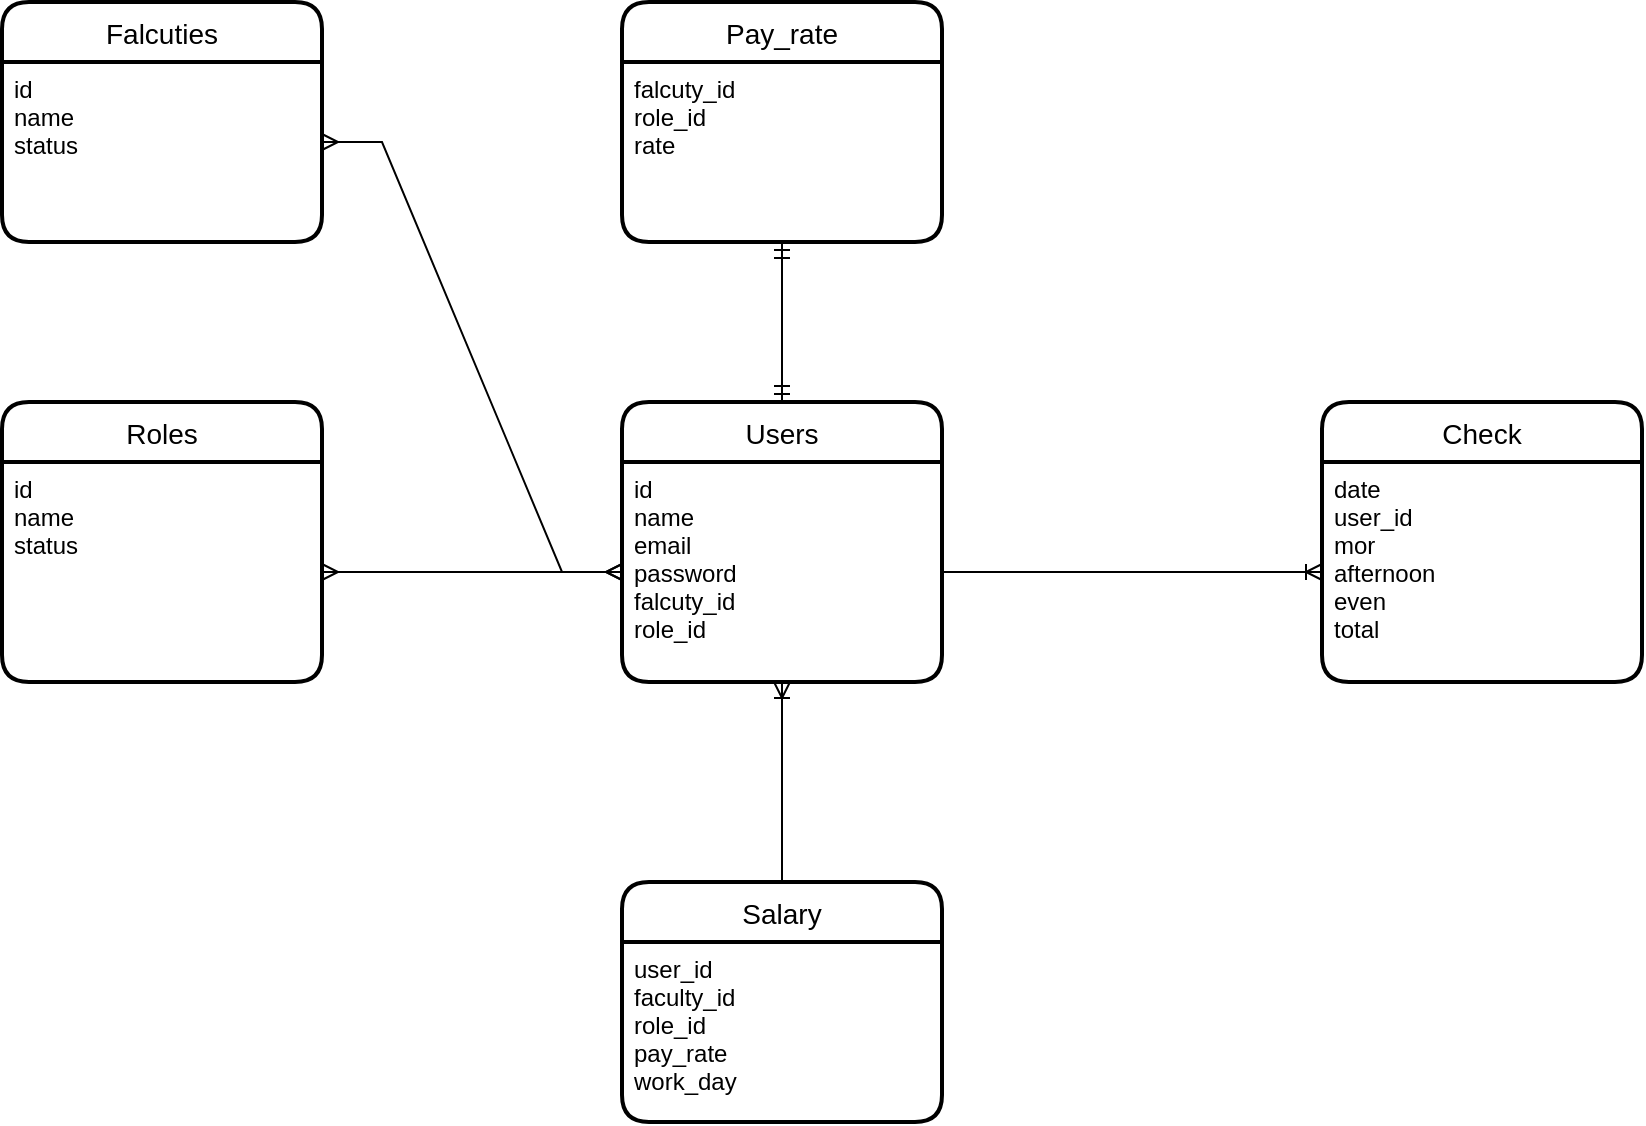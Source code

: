<mxfile version="18.0.7" type="device" pages="2"><diagram id="Vj5NBgUs4_yoHSGC7cp2" name="Page-1"><mxGraphModel dx="1332" dy="745" grid="1" gridSize="10" guides="1" tooltips="1" connect="1" arrows="1" fold="1" page="1" pageScale="1" pageWidth="1200" pageHeight="1100" math="0" shadow="0"><root><mxCell id="0"/><mxCell id="1" parent="0"/><mxCell id="5ehtm_eI9FRRzbkaDfz8-1" value="Users" style="swimlane;childLayout=stackLayout;horizontal=1;startSize=30;horizontalStack=0;rounded=1;fontSize=14;fontStyle=0;strokeWidth=2;resizeParent=0;resizeLast=1;shadow=0;dashed=0;align=center;" parent="1" vertex="1"><mxGeometry x="360" y="240" width="160" height="140" as="geometry"/></mxCell><mxCell id="5ehtm_eI9FRRzbkaDfz8-2" value="id&#10;name&#10;email&#10;password&#10;falcuty_id&#10;role_id&#10;&#10;" style="align=left;strokeColor=none;fillColor=none;spacingLeft=4;fontSize=12;verticalAlign=top;resizable=0;rotatable=0;part=1;" parent="5ehtm_eI9FRRzbkaDfz8-1" vertex="1"><mxGeometry y="30" width="160" height="110" as="geometry"/></mxCell><mxCell id="5ehtm_eI9FRRzbkaDfz8-3" value="Roles" style="swimlane;childLayout=stackLayout;horizontal=1;startSize=30;horizontalStack=0;rounded=1;fontSize=14;fontStyle=0;strokeWidth=2;resizeParent=0;resizeLast=1;shadow=0;dashed=0;align=center;" parent="1" vertex="1"><mxGeometry x="50" y="240" width="160" height="140" as="geometry"/></mxCell><mxCell id="5ehtm_eI9FRRzbkaDfz8-4" value="id&#10;name&#10;status&#10;" style="align=left;strokeColor=none;fillColor=none;spacingLeft=4;fontSize=12;verticalAlign=top;resizable=0;rotatable=0;part=1;" parent="5ehtm_eI9FRRzbkaDfz8-3" vertex="1"><mxGeometry y="30" width="160" height="110" as="geometry"/></mxCell><mxCell id="5ehtm_eI9FRRzbkaDfz8-6" value="Falcuties" style="swimlane;childLayout=stackLayout;horizontal=1;startSize=30;horizontalStack=0;rounded=1;fontSize=14;fontStyle=0;strokeWidth=2;resizeParent=0;resizeLast=1;shadow=0;dashed=0;align=center;" parent="1" vertex="1"><mxGeometry x="50" y="40" width="160" height="120" as="geometry"/></mxCell><mxCell id="5ehtm_eI9FRRzbkaDfz8-7" value="id&#10;name&#10;status" style="align=left;strokeColor=none;fillColor=none;spacingLeft=4;fontSize=12;verticalAlign=top;resizable=0;rotatable=0;part=1;" parent="5ehtm_eI9FRRzbkaDfz8-6" vertex="1"><mxGeometry y="30" width="160" height="90" as="geometry"/></mxCell><mxCell id="5ehtm_eI9FRRzbkaDfz8-12" value="Check" style="swimlane;childLayout=stackLayout;horizontal=1;startSize=30;horizontalStack=0;rounded=1;fontSize=14;fontStyle=0;strokeWidth=2;resizeParent=0;resizeLast=1;shadow=0;dashed=0;align=center;" parent="1" vertex="1"><mxGeometry x="710" y="240" width="160" height="140" as="geometry"/></mxCell><mxCell id="5ehtm_eI9FRRzbkaDfz8-14" value="date&#10;user_id&#10;mor&#10;afternoon&#10;even&#10;total&#10;" style="align=left;strokeColor=none;fillColor=none;spacingLeft=4;fontSize=12;verticalAlign=top;resizable=0;rotatable=0;part=1;" parent="5ehtm_eI9FRRzbkaDfz8-12" vertex="1"><mxGeometry y="30" width="160" height="110" as="geometry"/></mxCell><mxCell id="5ehtm_eI9FRRzbkaDfz8-16" value="Pay_rate" style="swimlane;childLayout=stackLayout;horizontal=1;startSize=30;horizontalStack=0;rounded=1;fontSize=14;fontStyle=0;strokeWidth=2;resizeParent=0;resizeLast=1;shadow=0;dashed=0;align=center;" parent="1" vertex="1"><mxGeometry x="360" y="40" width="160" height="120" as="geometry"/></mxCell><mxCell id="5ehtm_eI9FRRzbkaDfz8-17" value="falcuty_id&#10;role_id&#10;rate&#10;" style="align=left;strokeColor=none;fillColor=none;spacingLeft=4;fontSize=12;verticalAlign=top;resizable=0;rotatable=0;part=1;" parent="5ehtm_eI9FRRzbkaDfz8-16" vertex="1"><mxGeometry y="30" width="160" height="90" as="geometry"/></mxCell><mxCell id="5ehtm_eI9FRRzbkaDfz8-43" value="Salary" style="swimlane;childLayout=stackLayout;horizontal=1;startSize=30;horizontalStack=0;rounded=1;fontSize=14;fontStyle=0;strokeWidth=2;resizeParent=0;resizeLast=1;shadow=0;dashed=0;align=center;" parent="1" vertex="1"><mxGeometry x="360" y="480" width="160" height="120" as="geometry"/></mxCell><mxCell id="5ehtm_eI9FRRzbkaDfz8-44" value="user_id&#10;faculty_id&#10;role_id&#10;pay_rate&#10;work_day&#10;" style="align=left;strokeColor=none;fillColor=none;spacingLeft=4;fontSize=12;verticalAlign=top;resizable=0;rotatable=0;part=1;" parent="5ehtm_eI9FRRzbkaDfz8-43" vertex="1"><mxGeometry y="30" width="160" height="90" as="geometry"/></mxCell><mxCell id="PhBksPbNjeAX1yjEm-bi-23" value="" style="edgeStyle=entityRelationEdgeStyle;fontSize=12;html=1;endArrow=ERmany;startArrow=ERmany;rounded=0;entryX=0;entryY=0.5;entryDx=0;entryDy=0;" edge="1" parent="1" target="5ehtm_eI9FRRzbkaDfz8-2"><mxGeometry width="100" height="100" relative="1" as="geometry"><mxPoint x="210" y="110" as="sourcePoint"/><mxPoint x="360" y="260" as="targetPoint"/></mxGeometry></mxCell><mxCell id="PhBksPbNjeAX1yjEm-bi-24" value="" style="edgeStyle=entityRelationEdgeStyle;fontSize=12;html=1;endArrow=ERmany;startArrow=ERmany;rounded=0;exitX=1;exitY=0.5;exitDx=0;exitDy=0;entryX=0;entryY=0.5;entryDx=0;entryDy=0;" edge="1" parent="1" source="5ehtm_eI9FRRzbkaDfz8-4" target="5ehtm_eI9FRRzbkaDfz8-2"><mxGeometry width="100" height="100" relative="1" as="geometry"><mxPoint x="220" y="120" as="sourcePoint"/><mxPoint x="350" y="260" as="targetPoint"/></mxGeometry></mxCell><mxCell id="PhBksPbNjeAX1yjEm-bi-26" value="" style="fontSize=12;html=1;endArrow=ERoneToMany;rounded=0;exitX=0.5;exitY=0;exitDx=0;exitDy=0;entryX=0.5;entryY=1;entryDx=0;entryDy=0;" edge="1" parent="1" source="5ehtm_eI9FRRzbkaDfz8-43" target="5ehtm_eI9FRRzbkaDfz8-2"><mxGeometry width="100" height="100" relative="1" as="geometry"><mxPoint x="550" y="430" as="sourcePoint"/><mxPoint x="650" y="330" as="targetPoint"/></mxGeometry></mxCell><mxCell id="PhBksPbNjeAX1yjEm-bi-27" value="" style="fontSize=12;html=1;endArrow=ERoneToMany;rounded=0;exitX=1;exitY=0.5;exitDx=0;exitDy=0;entryX=0;entryY=0.5;entryDx=0;entryDy=0;" edge="1" parent="1" source="5ehtm_eI9FRRzbkaDfz8-2" target="5ehtm_eI9FRRzbkaDfz8-14"><mxGeometry width="100" height="100" relative="1" as="geometry"><mxPoint x="450" y="420" as="sourcePoint"/><mxPoint x="450" y="350" as="targetPoint"/></mxGeometry></mxCell><mxCell id="AgK5I_EkszfzzgkVeFyO-1" value="" style="fontSize=12;html=1;endArrow=ERmandOne;startArrow=ERmandOne;rounded=0;entryX=0.5;entryY=1;entryDx=0;entryDy=0;exitX=0.5;exitY=0;exitDx=0;exitDy=0;" edge="1" parent="1" source="5ehtm_eI9FRRzbkaDfz8-1" target="5ehtm_eI9FRRzbkaDfz8-17"><mxGeometry width="100" height="100" relative="1" as="geometry"><mxPoint x="550" y="430" as="sourcePoint"/><mxPoint x="650" y="330" as="targetPoint"/></mxGeometry></mxCell></root></mxGraphModel></diagram><diagram id="8fcSt1Jrh3veqL4EW8pz" name="Page-2"><mxGraphModel dx="1332" dy="745" grid="1" gridSize="10" guides="1" tooltips="1" connect="1" arrows="1" fold="1" page="1" pageScale="1" pageWidth="1200" pageHeight="1100" math="0" shadow="0"><root><mxCell id="0"/><mxCell id="1" parent="0"/><mxCell id="dzIGFftV1tWnW-FDDdX4-1" value="" style="rounded=1;absoluteArcSize=1;html=1;arcSize=10;" vertex="1" parent="1"><mxGeometry x="160" y="90" width="880" height="640" as="geometry"/></mxCell><mxCell id="dzIGFftV1tWnW-FDDdX4-2" value="main" style="html=1;shape=mxgraph.er.anchor;whiteSpace=wrap;" vertex="1" parent="dzIGFftV1tWnW-FDDdX4-1"><mxGeometry width="440.0" height="640" as="geometry"/></mxCell><mxCell id="dzIGFftV1tWnW-FDDdX4-3" value="sub" style="rounded=1;absoluteArcSize=1;html=1;arcSize=10;whiteSpace=wrap;points=[];strokeColor=inherit;fillColor=inherit;" vertex="1" parent="dzIGFftV1tWnW-FDDdX4-1"><mxGeometry x="440.0" y="32" width="396.0" height="576" as="geometry"/></mxCell><mxCell id="UB6360zfjkjTXvyzHTXU-1" value="Falcuties" style="swimlane;childLayout=stackLayout;horizontal=1;startSize=30;horizontalStack=0;rounded=1;fontSize=14;fontStyle=0;strokeWidth=2;resizeParent=0;resizeLast=1;shadow=0;dashed=0;align=center;" vertex="1" parent="dzIGFftV1tWnW-FDDdX4-1"><mxGeometry x="560.637" y="85.97" width="154.725" height="114.627" as="geometry"/></mxCell><mxCell id="UB6360zfjkjTXvyzHTXU-2" value="id&#10;name&#10;status" style="align=left;strokeColor=none;fillColor=none;spacingLeft=4;fontSize=12;verticalAlign=top;resizable=0;rotatable=0;part=1;" vertex="1" parent="UB6360zfjkjTXvyzHTXU-1"><mxGeometry y="30" width="154.725" height="84.627" as="geometry"/></mxCell><mxCell id="GpLxKHNYMDaRprLyT0Nj-1" value="Roles" style="swimlane;childLayout=stackLayout;horizontal=1;startSize=30;horizontalStack=0;rounded=1;fontSize=14;fontStyle=0;strokeWidth=2;resizeParent=0;resizeLast=1;shadow=0;dashed=0;align=center;" vertex="1" parent="dzIGFftV1tWnW-FDDdX4-1"><mxGeometry x="560.637" y="372.537" width="154.725" height="133.731" as="geometry"/></mxCell><mxCell id="GpLxKHNYMDaRprLyT0Nj-2" value="id&#10;name&#10;status&#10;" style="align=left;strokeColor=none;fillColor=none;spacingLeft=4;fontSize=12;verticalAlign=top;resizable=0;rotatable=0;part=1;" vertex="1" parent="GpLxKHNYMDaRprLyT0Nj-1"><mxGeometry y="30" width="154.725" height="103.731" as="geometry"/></mxCell><mxCell id="lHHXUfsKqyX1FA_qbNor-1" value="Pay_rate" style="swimlane;childLayout=stackLayout;horizontal=1;startSize=30;horizontalStack=0;rounded=1;fontSize=14;fontStyle=0;strokeWidth=2;resizeParent=0;resizeLast=1;shadow=0;dashed=0;align=center;" vertex="1" parent="dzIGFftV1tWnW-FDDdX4-1"><mxGeometry x="145.055" y="191.045" width="154.725" height="114.627" as="geometry"/></mxCell><mxCell id="lHHXUfsKqyX1FA_qbNor-2" value="falcuty_id&#10;role_id&#10;rate&#10;" style="align=left;strokeColor=none;fillColor=none;spacingLeft=4;fontSize=12;verticalAlign=top;resizable=0;rotatable=0;part=1;" vertex="1" parent="lHHXUfsKqyX1FA_qbNor-1"><mxGeometry y="30" width="154.725" height="84.627" as="geometry"/></mxCell><mxCell id="lHHXUfsKqyX1FA_qbNor-3" value="" style="edgeStyle=entityRelationEdgeStyle;fontSize=12;html=1;endArrow=ERmandOne;startArrow=ERmandOne;rounded=0;exitX=1;exitY=0.5;exitDx=0;exitDy=0;entryX=0.003;entryY=0.403;entryDx=0;entryDy=0;entryPerimeter=0;" edge="1" parent="dzIGFftV1tWnW-FDDdX4-1" source="lHHXUfsKqyX1FA_qbNor-2" target="dzIGFftV1tWnW-FDDdX4-3"><mxGeometry width="100" height="100" relative="1" as="geometry"><mxPoint x="377.143" y="382.09" as="sourcePoint"/><mxPoint x="473.846" y="286.567" as="targetPoint"/></mxGeometry></mxCell></root></mxGraphModel></diagram></mxfile>
